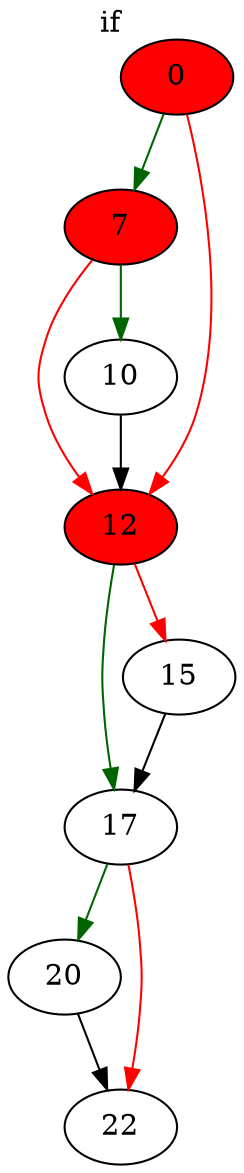 strict digraph f {
	// Node definitions.
	0 [
		entry=true
		fillcolor=red
		style=filled
		xlabel="if"
	];
	7 [
		fillcolor=red
		style=filled
	];
	12 [
		fillcolor=red
		style=filled
	];
	10;
	17;
	15;
	20;
	22;

	// Edge definitions.
	0 -> 7 [
		color=darkgreen
		cond=true
	];
	0 -> 12 [
		color=red
		cond=false
	];
	7 -> 12 [
		color=red
		cond=false
	];
	7 -> 10 [
		color=darkgreen
		cond=true
	];
	12 -> 17 [
		color=darkgreen
		cond=true
	];
	12 -> 15 [
		color=red
		cond=false
	];
	10 -> 12;
	17 -> 20 [
		color=darkgreen
		cond=true
	];
	17 -> 22 [
		color=red
		cond=false
	];
	15 -> 17;
	20 -> 22;
}
